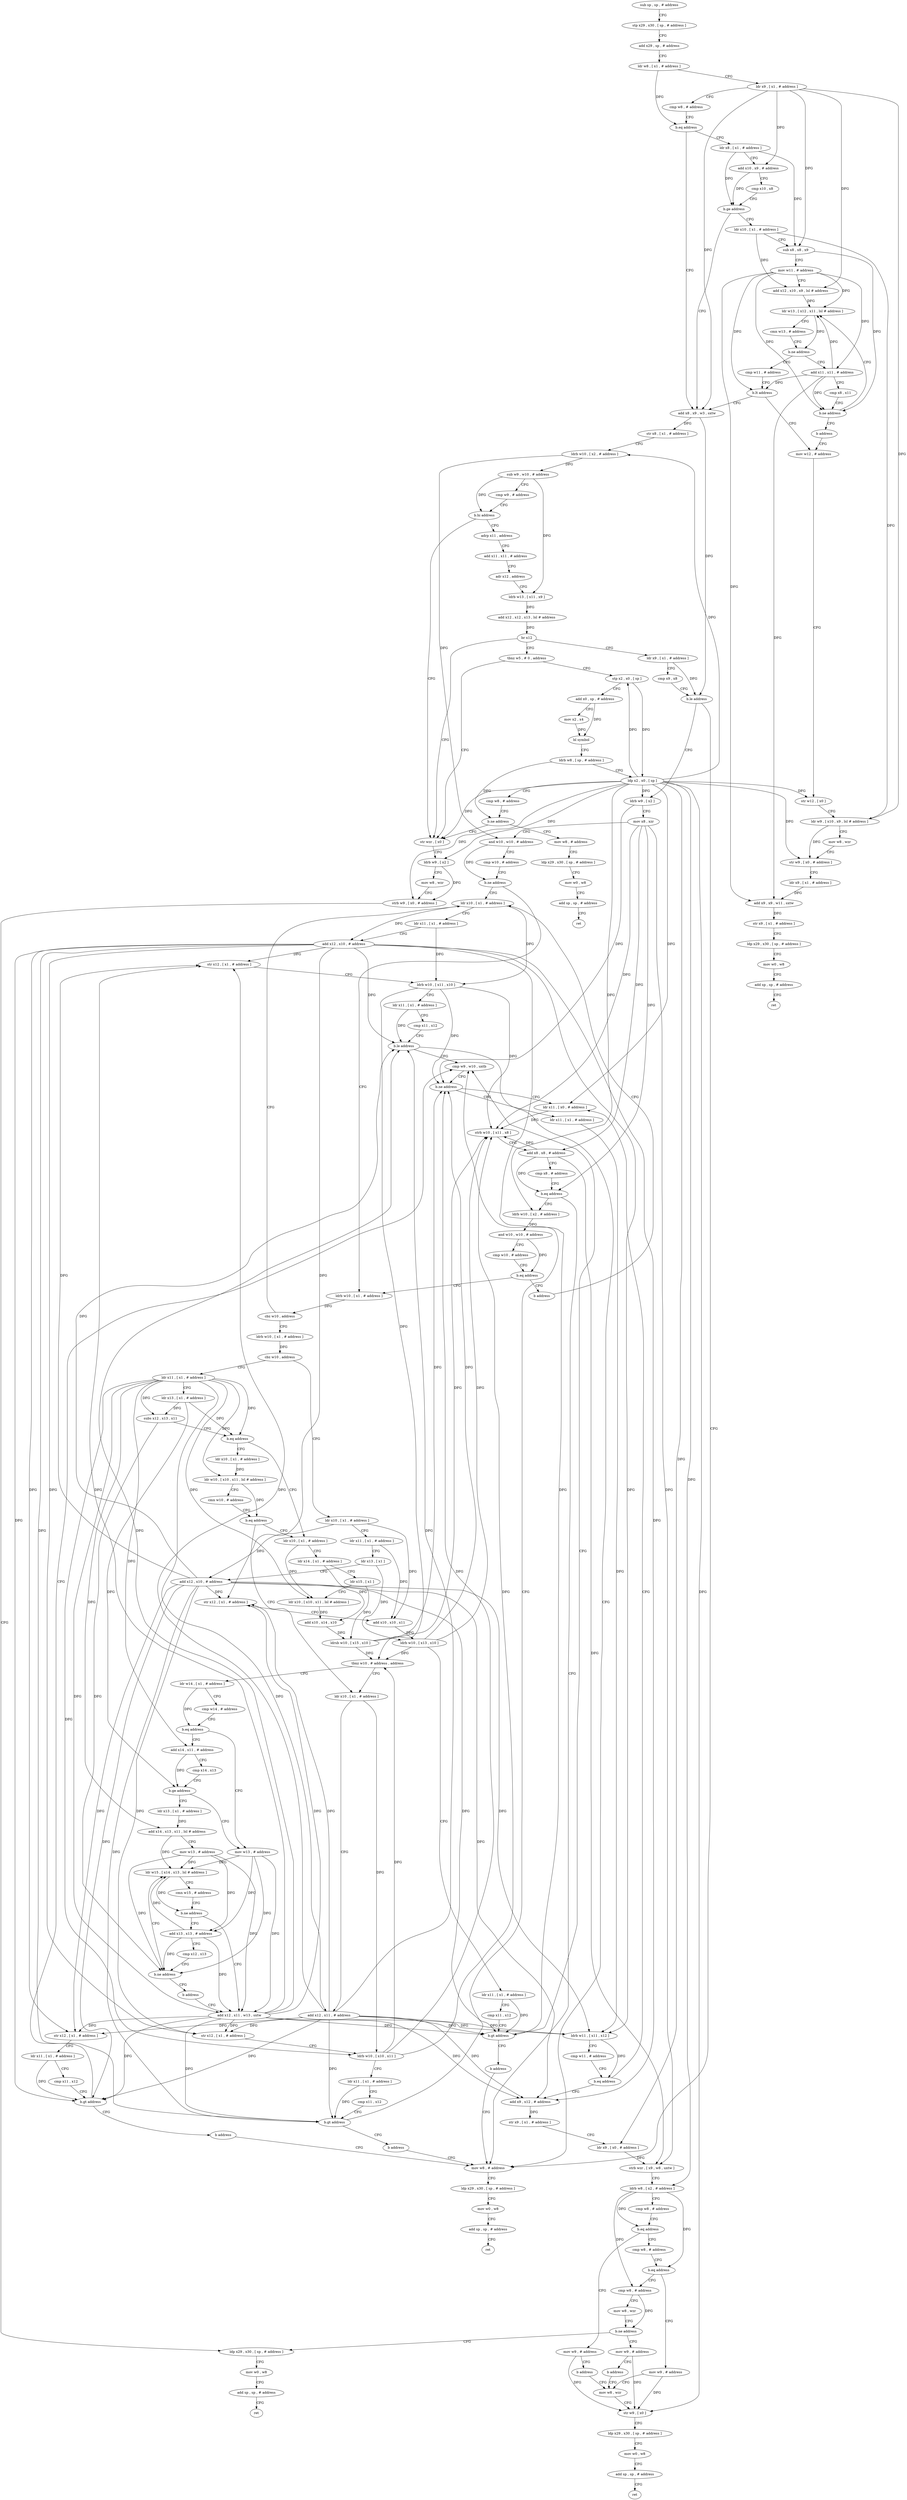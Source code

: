 digraph "func" {
"4252528" [label = "sub sp , sp , # address" ]
"4252532" [label = "stp x29 , x30 , [ sp , # address ]" ]
"4252536" [label = "add x29 , sp , # address" ]
"4252540" [label = "ldr w8 , [ x1 , # address ]" ]
"4252544" [label = "ldr x9 , [ x1 , # address ]" ]
"4252548" [label = "cmp w8 , # address" ]
"4252552" [label = "b.eq address" ]
"4252672" [label = "add x8 , x9 , w3 , sxtw" ]
"4252556" [label = "ldr x8 , [ x1 , # address ]" ]
"4252676" [label = "str x8 , [ x1 , # address ]" ]
"4252680" [label = "ldrb w10 , [ x2 , # address ]" ]
"4252684" [label = "sub w9 , w10 , # address" ]
"4252688" [label = "cmp w9 , # address" ]
"4252692" [label = "b.hi address" ]
"4253240" [label = "str wzr , [ x0 ]" ]
"4252696" [label = "adrp x11 , address" ]
"4252560" [label = "add x10 , x9 , # address" ]
"4252564" [label = "cmp x10 , x8" ]
"4252568" [label = "b.ge address" ]
"4252572" [label = "ldr x10 , [ x1 , # address ]" ]
"4253244" [label = "ldrb w9 , [ x2 ]" ]
"4253248" [label = "mov w8 , wzr" ]
"4253252" [label = "strb w9 , [ x0 , # address ]" ]
"4253256" [label = "ldp x29 , x30 , [ sp , # address ]" ]
"4252700" [label = "add x11 , x11 , # address" ]
"4252704" [label = "adr x12 , address" ]
"4252708" [label = "ldrb w13 , [ x11 , x9 ]" ]
"4252712" [label = "add x12 , x12 , x13 , lsl # address" ]
"4252716" [label = "br x12" ]
"4252720" [label = "ldr x9 , [ x1 , # address ]" ]
"4253204" [label = "tbnz w5 , # 0 , address" ]
"4252576" [label = "sub x8 , x8 , x9" ]
"4252580" [label = "mov w11 , # address" ]
"4252584" [label = "add x12 , x10 , x9 , lsl # address" ]
"4252588" [label = "ldr w13 , [ x12 , x11 , lsl # address ]" ]
"4252724" [label = "cmp x9 , x8" ]
"4252728" [label = "b.le address" ]
"4253092" [label = "mov w8 , # address" ]
"4252732" [label = "ldrb w9 , [ x2 ]" ]
"4253208" [label = "stp x2 , x0 , [ sp ]" ]
"4252616" [label = "cmp w11 , # address" ]
"4252620" [label = "b.lt address" ]
"4252624" [label = "mov w12 , # address" ]
"4252600" [label = "add x11 , x11 , # address" ]
"4252604" [label = "cmp x8 , x11" ]
"4252608" [label = "b.ne address" ]
"4252612" [label = "b address" ]
"4253096" [label = "ldp x29 , x30 , [ sp , # address ]" ]
"4253100" [label = "mov w0 , w8" ]
"4253104" [label = "add sp , sp , # address" ]
"4253108" [label = "ret" ]
"4252736" [label = "mov x8 , xzr" ]
"4252740" [label = "and w10 , w10 , # address" ]
"4252744" [label = "cmp w10 , # address" ]
"4252748" [label = "b.ne address" ]
"4252996" [label = "ldr x10 , [ x1 , # address ]" ]
"4252752" [label = "ldrb w10 , [ x1 , # address ]" ]
"4253212" [label = "add x0 , sp , # address" ]
"4253216" [label = "mov x2 , x4" ]
"4253220" [label = "bl symbol" ]
"4253224" [label = "ldrb w8 , [ sp , # address ]" ]
"4253228" [label = "ldp x2 , x0 , [ sp ]" ]
"4253232" [label = "cmp w8 , # address" ]
"4253236" [label = "b.ne address" ]
"4253272" [label = "mov w8 , # address" ]
"4252628" [label = "str w12 , [ x0 ]" ]
"4252632" [label = "ldr w9 , [ x10 , x9 , lsl # address ]" ]
"4252636" [label = "mov w8 , wzr" ]
"4252640" [label = "str w9 , [ x0 , # address ]" ]
"4252644" [label = "ldr x9 , [ x1 , # address ]" ]
"4252648" [label = "add x9 , x9 , w11 , sxtw" ]
"4252652" [label = "str x9 , [ x1 , # address ]" ]
"4252656" [label = "ldp x29 , x30 , [ sp , # address ]" ]
"4252660" [label = "mov w0 , w8" ]
"4252664" [label = "add sp , sp , # address" ]
"4252668" [label = "ret" ]
"4252592" [label = "cmn w13 , # address" ]
"4252596" [label = "b.ne address" ]
"4253000" [label = "ldr x11 , [ x1 , # address ]" ]
"4253004" [label = "add x12 , x10 , # address" ]
"4253008" [label = "str x12 , [ x1 , # address ]" ]
"4253012" [label = "ldrb w10 , [ x11 , x10 ]" ]
"4253016" [label = "ldr x11 , [ x1 , # address ]" ]
"4253020" [label = "cmp x11 , x12" ]
"4253024" [label = "b.le address" ]
"4253028" [label = "cmp w9 , w10 , uxtb" ]
"4252756" [label = "cbz w10 , address" ]
"4252760" [label = "ldrb w10 , [ x1 , # address ]" ]
"4253276" [label = "ldp x29 , x30 , [ sp , # address ]" ]
"4253280" [label = "mov w0 , w8" ]
"4253284" [label = "add sp , sp , # address" ]
"4253288" [label = "ret" ]
"4253032" [label = "b.ne address" ]
"4253052" [label = "ldr x11 , [ x0 , # address ]" ]
"4253036" [label = "ldr x11 , [ x1 , # address ]" ]
"4252764" [label = "cbz w10 , address" ]
"4252892" [label = "ldr x10 , [ x1 , # address ]" ]
"4252768" [label = "ldr x11 , [ x1 , # address ]" ]
"4253056" [label = "strb w10 , [ x11 , x8 ]" ]
"4253060" [label = "add x8 , x8 , # address" ]
"4253064" [label = "cmp x8 , # address" ]
"4253068" [label = "b.eq address" ]
"4253072" [label = "ldrb w10 , [ x2 , # address ]" ]
"4253040" [label = "ldrb w11 , [ x11 , x12 ]" ]
"4253044" [label = "cmp w11 , # address" ]
"4253048" [label = "b.eq address" ]
"4253112" [label = "add x9 , x12 , # address" ]
"4252896" [label = "ldr x11 , [ x1 , # address ]" ]
"4252900" [label = "ldr x13 , [ x1 ]" ]
"4252904" [label = "add x12 , x10 , # address" ]
"4252908" [label = "str x12 , [ x1 , # address ]" ]
"4252912" [label = "add x10 , x10 , x11" ]
"4252916" [label = "ldrb w10 , [ x13 , x10 ]" ]
"4252920" [label = "ldr x11 , [ x1 , # address ]" ]
"4252924" [label = "cmp x11 , x12" ]
"4252928" [label = "b.gt address" ]
"4252932" [label = "b address" ]
"4252772" [label = "ldr x13 , [ x1 , # address ]" ]
"4252776" [label = "subs x12 , x13 , x11" ]
"4252780" [label = "b.eq address" ]
"4252800" [label = "ldr x10 , [ x1 , # address ]" ]
"4252784" [label = "ldr x10 , [ x1 , # address ]" ]
"4253076" [label = "and w10 , w10 , # address" ]
"4253080" [label = "cmp w10 , # address" ]
"4253084" [label = "b.eq address" ]
"4253088" [label = "b address" ]
"4253116" [label = "str x9 , [ x1 , # address ]" ]
"4253120" [label = "ldr x9 , [ x0 , # address ]" ]
"4253124" [label = "strb wzr , [ x9 , w8 , uxtw ]" ]
"4253128" [label = "ldrb w8 , [ x2 , # address ]" ]
"4253132" [label = "cmp w8 , # address" ]
"4253136" [label = "b.eq address" ]
"4253168" [label = "mov w9 , # address" ]
"4253140" [label = "cmp w8 , # address" ]
"4252804" [label = "ldr x14 , [ x1 , # address ]" ]
"4252808" [label = "ldr x15 , [ x1 ]" ]
"4252812" [label = "ldr x10 , [ x10 , x11 , lsl # address ]" ]
"4252816" [label = "add x10 , x14 , x10" ]
"4252820" [label = "ldrsb w10 , [ x15 , x10 ]" ]
"4252824" [label = "tbnz w10 , # address , address" ]
"4252936" [label = "ldr x10 , [ x1 , # address ]" ]
"4252828" [label = "ldr w14 , [ x1 , # address ]" ]
"4252788" [label = "ldr w10 , [ x10 , x11 , lsl # address ]" ]
"4252792" [label = "cmn w10 , # address" ]
"4252796" [label = "b.eq address" ]
"4253172" [label = "b address" ]
"4253180" [label = "mov w8 , wzr" ]
"4253144" [label = "b.eq address" ]
"4253176" [label = "mov w9 , # address" ]
"4253148" [label = "cmp w8 , # address" ]
"4252940" [label = "add x12 , x11 , # address" ]
"4252944" [label = "str x12 , [ x1 , # address ]" ]
"4252948" [label = "ldrb w10 , [ x10 , x11 ]" ]
"4252952" [label = "ldr x11 , [ x1 , # address ]" ]
"4252956" [label = "cmp x11 , x12" ]
"4252960" [label = "b.gt address" ]
"4252964" [label = "b address" ]
"4252832" [label = "cmp w14 , # address" ]
"4252836" [label = "b.eq address" ]
"4252968" [label = "mov w13 , # address" ]
"4252840" [label = "add x14 , x11 , # address" ]
"4253184" [label = "str w9 , [ x0 ]" ]
"4253188" [label = "ldp x29 , x30 , [ sp , # address ]" ]
"4253192" [label = "mov w0 , w8" ]
"4253196" [label = "add sp , sp , # address" ]
"4253200" [label = "ret" ]
"4253152" [label = "mov w8 , wzr" ]
"4253156" [label = "b.ne address" ]
"4253160" [label = "mov w9 , # address" ]
"4252972" [label = "add x12 , x11 , w13 , sxtw" ]
"4252844" [label = "cmp x14 , x13" ]
"4252848" [label = "b.ge address" ]
"4252852" [label = "ldr x13 , [ x1 , # address ]" ]
"4253260" [label = "mov w0 , w8" ]
"4253264" [label = "add sp , sp , # address" ]
"4253268" [label = "ret" ]
"4253164" [label = "b address" ]
"4252992" [label = "b address" ]
"4252856" [label = "add x14 , x13 , x11 , lsl # address" ]
"4252860" [label = "mov w13 , # address" ]
"4252864" [label = "ldr w15 , [ x14 , x13 , lsl # address ]" ]
"4252976" [label = "str x12 , [ x1 , # address ]" ]
"4252980" [label = "ldr x11 , [ x1 , # address ]" ]
"4252984" [label = "cmp x11 , x12" ]
"4252988" [label = "b.gt address" ]
"4252876" [label = "add x13 , x13 , # address" ]
"4252880" [label = "cmp x12 , x13" ]
"4252884" [label = "b.ne address" ]
"4252888" [label = "b address" ]
"4252868" [label = "cmn w15 , # address" ]
"4252872" [label = "b.ne address" ]
"4252528" -> "4252532" [ label = "CFG" ]
"4252532" -> "4252536" [ label = "CFG" ]
"4252536" -> "4252540" [ label = "CFG" ]
"4252540" -> "4252544" [ label = "CFG" ]
"4252540" -> "4252552" [ label = "DFG" ]
"4252544" -> "4252548" [ label = "CFG" ]
"4252544" -> "4252672" [ label = "DFG" ]
"4252544" -> "4252560" [ label = "DFG" ]
"4252544" -> "4252576" [ label = "DFG" ]
"4252544" -> "4252584" [ label = "DFG" ]
"4252544" -> "4252632" [ label = "DFG" ]
"4252548" -> "4252552" [ label = "CFG" ]
"4252552" -> "4252672" [ label = "CFG" ]
"4252552" -> "4252556" [ label = "CFG" ]
"4252672" -> "4252676" [ label = "DFG" ]
"4252672" -> "4252728" [ label = "DFG" ]
"4252556" -> "4252560" [ label = "CFG" ]
"4252556" -> "4252568" [ label = "DFG" ]
"4252556" -> "4252576" [ label = "DFG" ]
"4252676" -> "4252680" [ label = "CFG" ]
"4252680" -> "4252684" [ label = "DFG" ]
"4252680" -> "4252740" [ label = "DFG" ]
"4252684" -> "4252688" [ label = "CFG" ]
"4252684" -> "4252692" [ label = "DFG" ]
"4252684" -> "4252708" [ label = "DFG" ]
"4252688" -> "4252692" [ label = "CFG" ]
"4252692" -> "4253240" [ label = "CFG" ]
"4252692" -> "4252696" [ label = "CFG" ]
"4253240" -> "4253244" [ label = "CFG" ]
"4252696" -> "4252700" [ label = "CFG" ]
"4252560" -> "4252564" [ label = "CFG" ]
"4252560" -> "4252568" [ label = "DFG" ]
"4252564" -> "4252568" [ label = "CFG" ]
"4252568" -> "4252672" [ label = "CFG" ]
"4252568" -> "4252572" [ label = "CFG" ]
"4252572" -> "4252576" [ label = "CFG" ]
"4252572" -> "4252584" [ label = "DFG" ]
"4252572" -> "4252632" [ label = "DFG" ]
"4253244" -> "4253248" [ label = "CFG" ]
"4253244" -> "4253252" [ label = "DFG" ]
"4253248" -> "4253252" [ label = "CFG" ]
"4253252" -> "4253256" [ label = "CFG" ]
"4253256" -> "4253260" [ label = "CFG" ]
"4252700" -> "4252704" [ label = "CFG" ]
"4252704" -> "4252708" [ label = "CFG" ]
"4252708" -> "4252712" [ label = "DFG" ]
"4252712" -> "4252716" [ label = "DFG" ]
"4252716" -> "4252720" [ label = "CFG" ]
"4252716" -> "4253204" [ label = "CFG" ]
"4252716" -> "4253240" [ label = "CFG" ]
"4252720" -> "4252724" [ label = "CFG" ]
"4252720" -> "4252728" [ label = "DFG" ]
"4253204" -> "4253240" [ label = "CFG" ]
"4253204" -> "4253208" [ label = "CFG" ]
"4252576" -> "4252580" [ label = "CFG" ]
"4252576" -> "4252608" [ label = "DFG" ]
"4252580" -> "4252584" [ label = "CFG" ]
"4252580" -> "4252588" [ label = "DFG" ]
"4252580" -> "4252620" [ label = "DFG" ]
"4252580" -> "4252600" [ label = "DFG" ]
"4252580" -> "4252608" [ label = "DFG" ]
"4252580" -> "4252648" [ label = "DFG" ]
"4252584" -> "4252588" [ label = "DFG" ]
"4252588" -> "4252592" [ label = "CFG" ]
"4252588" -> "4252596" [ label = "DFG" ]
"4252724" -> "4252728" [ label = "CFG" ]
"4252728" -> "4253092" [ label = "CFG" ]
"4252728" -> "4252732" [ label = "CFG" ]
"4253092" -> "4253096" [ label = "CFG" ]
"4252732" -> "4252736" [ label = "CFG" ]
"4252732" -> "4253032" [ label = "DFG" ]
"4253208" -> "4253212" [ label = "CFG" ]
"4253208" -> "4253228" [ label = "DFG" ]
"4252616" -> "4252620" [ label = "CFG" ]
"4252620" -> "4252672" [ label = "CFG" ]
"4252620" -> "4252624" [ label = "CFG" ]
"4252624" -> "4252628" [ label = "CFG" ]
"4252600" -> "4252604" [ label = "CFG" ]
"4252600" -> "4252588" [ label = "DFG" ]
"4252600" -> "4252620" [ label = "DFG" ]
"4252600" -> "4252608" [ label = "DFG" ]
"4252600" -> "4252648" [ label = "DFG" ]
"4252604" -> "4252608" [ label = "CFG" ]
"4252608" -> "4252588" [ label = "CFG" ]
"4252608" -> "4252612" [ label = "CFG" ]
"4252612" -> "4252624" [ label = "CFG" ]
"4253096" -> "4253100" [ label = "CFG" ]
"4253100" -> "4253104" [ label = "CFG" ]
"4253104" -> "4253108" [ label = "CFG" ]
"4252736" -> "4252740" [ label = "CFG" ]
"4252736" -> "4253056" [ label = "DFG" ]
"4252736" -> "4253060" [ label = "DFG" ]
"4252736" -> "4253068" [ label = "DFG" ]
"4252736" -> "4253124" [ label = "DFG" ]
"4252740" -> "4252744" [ label = "CFG" ]
"4252740" -> "4252748" [ label = "DFG" ]
"4252744" -> "4252748" [ label = "CFG" ]
"4252748" -> "4252996" [ label = "CFG" ]
"4252748" -> "4252752" [ label = "CFG" ]
"4252996" -> "4253000" [ label = "CFG" ]
"4252996" -> "4253004" [ label = "DFG" ]
"4252996" -> "4253012" [ label = "DFG" ]
"4252752" -> "4252756" [ label = "DFG" ]
"4253212" -> "4253216" [ label = "CFG" ]
"4253212" -> "4253220" [ label = "DFG" ]
"4253216" -> "4253220" [ label = "DFG" ]
"4253220" -> "4253224" [ label = "CFG" ]
"4253224" -> "4253228" [ label = "CFG" ]
"4253224" -> "4253236" [ label = "DFG" ]
"4253228" -> "4253232" [ label = "CFG" ]
"4253228" -> "4252680" [ label = "DFG" ]
"4253228" -> "4253240" [ label = "DFG" ]
"4253228" -> "4253244" [ label = "DFG" ]
"4253228" -> "4252732" [ label = "DFG" ]
"4253228" -> "4253208" [ label = "DFG" ]
"4253228" -> "4253072" [ label = "DFG" ]
"4253228" -> "4253128" [ label = "DFG" ]
"4253228" -> "4253252" [ label = "DFG" ]
"4253228" -> "4252628" [ label = "DFG" ]
"4253228" -> "4252640" [ label = "DFG" ]
"4253228" -> "4253052" [ label = "DFG" ]
"4253228" -> "4253120" [ label = "DFG" ]
"4253228" -> "4253184" [ label = "DFG" ]
"4253232" -> "4253236" [ label = "CFG" ]
"4253236" -> "4253272" [ label = "CFG" ]
"4253236" -> "4253240" [ label = "CFG" ]
"4253272" -> "4253276" [ label = "CFG" ]
"4252628" -> "4252632" [ label = "CFG" ]
"4252632" -> "4252636" [ label = "CFG" ]
"4252632" -> "4252640" [ label = "DFG" ]
"4252636" -> "4252640" [ label = "CFG" ]
"4252640" -> "4252644" [ label = "CFG" ]
"4252644" -> "4252648" [ label = "DFG" ]
"4252648" -> "4252652" [ label = "DFG" ]
"4252652" -> "4252656" [ label = "CFG" ]
"4252656" -> "4252660" [ label = "CFG" ]
"4252660" -> "4252664" [ label = "CFG" ]
"4252664" -> "4252668" [ label = "CFG" ]
"4252592" -> "4252596" [ label = "CFG" ]
"4252596" -> "4252616" [ label = "CFG" ]
"4252596" -> "4252600" [ label = "CFG" ]
"4253000" -> "4253004" [ label = "CFG" ]
"4253000" -> "4253012" [ label = "DFG" ]
"4253004" -> "4253008" [ label = "DFG" ]
"4253004" -> "4253024" [ label = "DFG" ]
"4253004" -> "4253040" [ label = "DFG" ]
"4253004" -> "4252908" [ label = "DFG" ]
"4253004" -> "4252928" [ label = "DFG" ]
"4253004" -> "4253112" [ label = "DFG" ]
"4253004" -> "4252944" [ label = "DFG" ]
"4253004" -> "4252960" [ label = "DFG" ]
"4253004" -> "4252976" [ label = "DFG" ]
"4253004" -> "4252988" [ label = "DFG" ]
"4253008" -> "4253012" [ label = "CFG" ]
"4253012" -> "4253016" [ label = "CFG" ]
"4253012" -> "4253032" [ label = "DFG" ]
"4253012" -> "4253056" [ label = "DFG" ]
"4253012" -> "4252824" [ label = "DFG" ]
"4253016" -> "4253020" [ label = "CFG" ]
"4253016" -> "4253024" [ label = "DFG" ]
"4253020" -> "4253024" [ label = "CFG" ]
"4253024" -> "4253092" [ label = "CFG" ]
"4253024" -> "4253028" [ label = "CFG" ]
"4253028" -> "4253032" [ label = "CFG" ]
"4252756" -> "4252996" [ label = "CFG" ]
"4252756" -> "4252760" [ label = "CFG" ]
"4252760" -> "4252764" [ label = "DFG" ]
"4253276" -> "4253280" [ label = "CFG" ]
"4253280" -> "4253284" [ label = "CFG" ]
"4253284" -> "4253288" [ label = "CFG" ]
"4253032" -> "4253052" [ label = "CFG" ]
"4253032" -> "4253036" [ label = "CFG" ]
"4253052" -> "4253056" [ label = "DFG" ]
"4253036" -> "4253040" [ label = "DFG" ]
"4252764" -> "4252892" [ label = "CFG" ]
"4252764" -> "4252768" [ label = "CFG" ]
"4252892" -> "4252896" [ label = "CFG" ]
"4252892" -> "4252904" [ label = "DFG" ]
"4252892" -> "4252912" [ label = "DFG" ]
"4252768" -> "4252772" [ label = "CFG" ]
"4252768" -> "4252776" [ label = "DFG" ]
"4252768" -> "4252780" [ label = "DFG" ]
"4252768" -> "4252812" [ label = "DFG" ]
"4252768" -> "4252788" [ label = "DFG" ]
"4252768" -> "4252940" [ label = "DFG" ]
"4252768" -> "4252948" [ label = "DFG" ]
"4252768" -> "4252840" [ label = "DFG" ]
"4252768" -> "4252972" [ label = "DFG" ]
"4252768" -> "4252856" [ label = "DFG" ]
"4253056" -> "4253060" [ label = "CFG" ]
"4253060" -> "4253064" [ label = "CFG" ]
"4253060" -> "4253056" [ label = "DFG" ]
"4253060" -> "4253068" [ label = "DFG" ]
"4253060" -> "4253124" [ label = "DFG" ]
"4253064" -> "4253068" [ label = "CFG" ]
"4253068" -> "4253092" [ label = "CFG" ]
"4253068" -> "4253072" [ label = "CFG" ]
"4253072" -> "4253076" [ label = "DFG" ]
"4253040" -> "4253044" [ label = "CFG" ]
"4253040" -> "4253048" [ label = "DFG" ]
"4253044" -> "4253048" [ label = "CFG" ]
"4253048" -> "4253112" [ label = "CFG" ]
"4253048" -> "4253052" [ label = "CFG" ]
"4253112" -> "4253116" [ label = "DFG" ]
"4252896" -> "4252900" [ label = "CFG" ]
"4252896" -> "4252912" [ label = "DFG" ]
"4252900" -> "4252904" [ label = "CFG" ]
"4252900" -> "4252916" [ label = "DFG" ]
"4252904" -> "4252908" [ label = "DFG" ]
"4252904" -> "4253008" [ label = "DFG" ]
"4252904" -> "4253024" [ label = "DFG" ]
"4252904" -> "4253040" [ label = "DFG" ]
"4252904" -> "4252928" [ label = "DFG" ]
"4252904" -> "4253112" [ label = "DFG" ]
"4252904" -> "4252944" [ label = "DFG" ]
"4252904" -> "4252960" [ label = "DFG" ]
"4252904" -> "4252976" [ label = "DFG" ]
"4252904" -> "4252988" [ label = "DFG" ]
"4252908" -> "4252912" [ label = "CFG" ]
"4252912" -> "4252916" [ label = "DFG" ]
"4252916" -> "4252920" [ label = "CFG" ]
"4252916" -> "4253032" [ label = "DFG" ]
"4252916" -> "4253056" [ label = "DFG" ]
"4252916" -> "4252824" [ label = "DFG" ]
"4252920" -> "4252924" [ label = "CFG" ]
"4252920" -> "4252928" [ label = "DFG" ]
"4252924" -> "4252928" [ label = "CFG" ]
"4252928" -> "4253028" [ label = "CFG" ]
"4252928" -> "4252932" [ label = "CFG" ]
"4252932" -> "4253092" [ label = "CFG" ]
"4252772" -> "4252776" [ label = "DFG" ]
"4252772" -> "4252780" [ label = "DFG" ]
"4252772" -> "4252848" [ label = "DFG" ]
"4252776" -> "4252780" [ label = "CFG" ]
"4252776" -> "4252884" [ label = "DFG" ]
"4252780" -> "4252800" [ label = "CFG" ]
"4252780" -> "4252784" [ label = "CFG" ]
"4252800" -> "4252804" [ label = "CFG" ]
"4252800" -> "4252812" [ label = "DFG" ]
"4252784" -> "4252788" [ label = "DFG" ]
"4253076" -> "4253080" [ label = "CFG" ]
"4253076" -> "4253084" [ label = "DFG" ]
"4253080" -> "4253084" [ label = "CFG" ]
"4253084" -> "4252752" [ label = "CFG" ]
"4253084" -> "4253088" [ label = "CFG" ]
"4253088" -> "4252996" [ label = "CFG" ]
"4253116" -> "4253120" [ label = "CFG" ]
"4253120" -> "4253124" [ label = "DFG" ]
"4253124" -> "4253128" [ label = "CFG" ]
"4253128" -> "4253132" [ label = "CFG" ]
"4253128" -> "4253136" [ label = "DFG" ]
"4253128" -> "4253144" [ label = "DFG" ]
"4253128" -> "4253148" [ label = "DFG" ]
"4253132" -> "4253136" [ label = "CFG" ]
"4253136" -> "4253168" [ label = "CFG" ]
"4253136" -> "4253140" [ label = "CFG" ]
"4253168" -> "4253172" [ label = "CFG" ]
"4253168" -> "4253184" [ label = "DFG" ]
"4253140" -> "4253144" [ label = "CFG" ]
"4252804" -> "4252808" [ label = "CFG" ]
"4252804" -> "4252816" [ label = "DFG" ]
"4252808" -> "4252812" [ label = "CFG" ]
"4252808" -> "4252820" [ label = "DFG" ]
"4252812" -> "4252816" [ label = "DFG" ]
"4252816" -> "4252820" [ label = "DFG" ]
"4252820" -> "4252824" [ label = "DFG" ]
"4252820" -> "4253032" [ label = "DFG" ]
"4252820" -> "4253056" [ label = "DFG" ]
"4252824" -> "4252936" [ label = "CFG" ]
"4252824" -> "4252828" [ label = "CFG" ]
"4252936" -> "4252940" [ label = "CFG" ]
"4252936" -> "4252948" [ label = "DFG" ]
"4252828" -> "4252832" [ label = "CFG" ]
"4252828" -> "4252836" [ label = "DFG" ]
"4252788" -> "4252792" [ label = "CFG" ]
"4252788" -> "4252796" [ label = "DFG" ]
"4252792" -> "4252796" [ label = "CFG" ]
"4252796" -> "4252936" [ label = "CFG" ]
"4252796" -> "4252800" [ label = "CFG" ]
"4253172" -> "4253180" [ label = "CFG" ]
"4253180" -> "4253184" [ label = "CFG" ]
"4253144" -> "4253176" [ label = "CFG" ]
"4253144" -> "4253148" [ label = "CFG" ]
"4253176" -> "4253180" [ label = "CFG" ]
"4253176" -> "4253184" [ label = "DFG" ]
"4253148" -> "4253152" [ label = "CFG" ]
"4253148" -> "4253156" [ label = "DFG" ]
"4252940" -> "4252944" [ label = "DFG" ]
"4252940" -> "4253008" [ label = "DFG" ]
"4252940" -> "4253024" [ label = "DFG" ]
"4252940" -> "4253040" [ label = "DFG" ]
"4252940" -> "4252908" [ label = "DFG" ]
"4252940" -> "4252928" [ label = "DFG" ]
"4252940" -> "4253112" [ label = "DFG" ]
"4252940" -> "4252960" [ label = "DFG" ]
"4252940" -> "4252976" [ label = "DFG" ]
"4252940" -> "4252988" [ label = "DFG" ]
"4252944" -> "4252948" [ label = "CFG" ]
"4252948" -> "4252952" [ label = "CFG" ]
"4252948" -> "4253032" [ label = "DFG" ]
"4252948" -> "4253056" [ label = "DFG" ]
"4252948" -> "4252824" [ label = "DFG" ]
"4252952" -> "4252956" [ label = "CFG" ]
"4252952" -> "4252960" [ label = "DFG" ]
"4252956" -> "4252960" [ label = "CFG" ]
"4252960" -> "4253028" [ label = "CFG" ]
"4252960" -> "4252964" [ label = "CFG" ]
"4252964" -> "4253092" [ label = "CFG" ]
"4252832" -> "4252836" [ label = "CFG" ]
"4252836" -> "4252968" [ label = "CFG" ]
"4252836" -> "4252840" [ label = "CFG" ]
"4252968" -> "4252972" [ label = "DFG" ]
"4252968" -> "4252864" [ label = "DFG" ]
"4252968" -> "4252876" [ label = "DFG" ]
"4252968" -> "4252884" [ label = "DFG" ]
"4252840" -> "4252844" [ label = "CFG" ]
"4252840" -> "4252848" [ label = "DFG" ]
"4253184" -> "4253188" [ label = "CFG" ]
"4253188" -> "4253192" [ label = "CFG" ]
"4253192" -> "4253196" [ label = "CFG" ]
"4253196" -> "4253200" [ label = "CFG" ]
"4253152" -> "4253156" [ label = "CFG" ]
"4253156" -> "4253256" [ label = "CFG" ]
"4253156" -> "4253160" [ label = "CFG" ]
"4253160" -> "4253164" [ label = "CFG" ]
"4253160" -> "4253184" [ label = "DFG" ]
"4252972" -> "4252976" [ label = "DFG" ]
"4252972" -> "4253008" [ label = "DFG" ]
"4252972" -> "4253024" [ label = "DFG" ]
"4252972" -> "4253040" [ label = "DFG" ]
"4252972" -> "4252908" [ label = "DFG" ]
"4252972" -> "4252928" [ label = "DFG" ]
"4252972" -> "4253112" [ label = "DFG" ]
"4252972" -> "4252944" [ label = "DFG" ]
"4252972" -> "4252960" [ label = "DFG" ]
"4252972" -> "4252988" [ label = "DFG" ]
"4252844" -> "4252848" [ label = "CFG" ]
"4252848" -> "4252968" [ label = "CFG" ]
"4252848" -> "4252852" [ label = "CFG" ]
"4252852" -> "4252856" [ label = "DFG" ]
"4253260" -> "4253264" [ label = "CFG" ]
"4253264" -> "4253268" [ label = "CFG" ]
"4253164" -> "4253180" [ label = "CFG" ]
"4252992" -> "4253092" [ label = "CFG" ]
"4252856" -> "4252860" [ label = "CFG" ]
"4252856" -> "4252864" [ label = "DFG" ]
"4252860" -> "4252864" [ label = "DFG" ]
"4252860" -> "4252972" [ label = "DFG" ]
"4252860" -> "4252876" [ label = "DFG" ]
"4252860" -> "4252884" [ label = "DFG" ]
"4252864" -> "4252868" [ label = "CFG" ]
"4252864" -> "4252872" [ label = "DFG" ]
"4252976" -> "4252980" [ label = "CFG" ]
"4252980" -> "4252984" [ label = "CFG" ]
"4252980" -> "4252988" [ label = "DFG" ]
"4252984" -> "4252988" [ label = "CFG" ]
"4252988" -> "4253028" [ label = "CFG" ]
"4252988" -> "4252992" [ label = "CFG" ]
"4252876" -> "4252880" [ label = "CFG" ]
"4252876" -> "4252972" [ label = "DFG" ]
"4252876" -> "4252864" [ label = "DFG" ]
"4252876" -> "4252884" [ label = "DFG" ]
"4252880" -> "4252884" [ label = "CFG" ]
"4252884" -> "4252864" [ label = "CFG" ]
"4252884" -> "4252888" [ label = "CFG" ]
"4252888" -> "4252972" [ label = "CFG" ]
"4252868" -> "4252872" [ label = "CFG" ]
"4252872" -> "4252972" [ label = "CFG" ]
"4252872" -> "4252876" [ label = "CFG" ]
}
